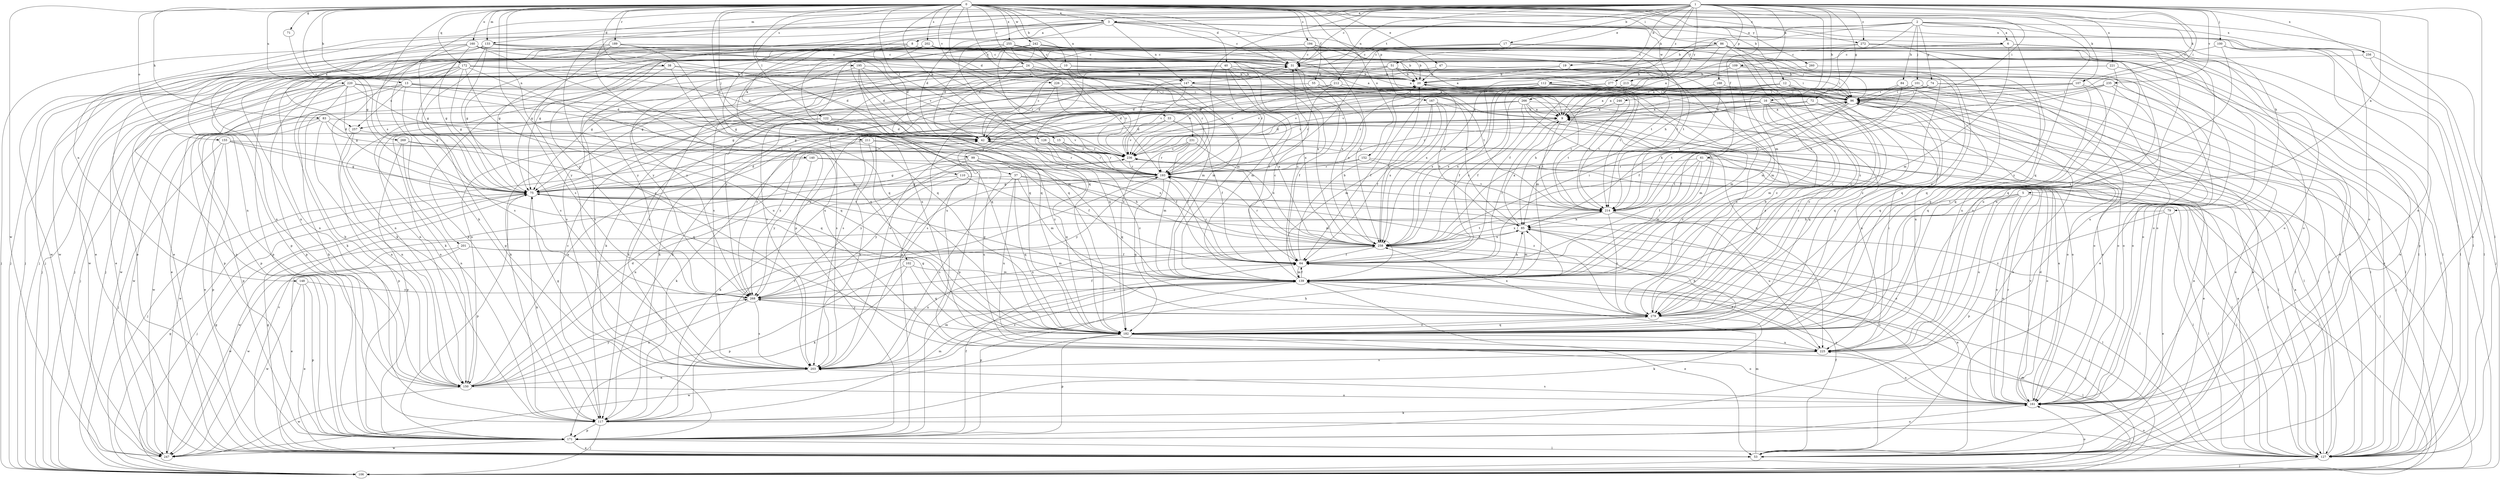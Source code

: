 strict digraph  {
0;
1;
2;
3;
5;
6;
8;
9;
10;
12;
13;
15;
16;
17;
19;
20;
24;
31;
33;
37;
38;
40;
42;
47;
51;
53;
55;
61;
64;
71;
72;
74;
75;
79;
83;
84;
85;
86;
96;
99;
100;
101;
102;
106;
107;
109;
110;
112;
117;
122;
126;
127;
133;
139;
140;
147;
148;
150;
152;
155;
160;
161;
167;
168;
171;
172;
182;
189;
193;
194;
195;
201;
202;
203;
211;
212;
213;
214;
220;
221;
225;
226;
231;
235;
236;
242;
246;
247;
255;
256;
257;
258;
260;
266;
268;
269;
272;
277;
279;
0 -> 3  [label=a];
0 -> 10  [label=b];
0 -> 12  [label=b];
0 -> 13  [label=b];
0 -> 15  [label=b];
0 -> 24  [label=c];
0 -> 31  [label=c];
0 -> 33  [label=d];
0 -> 37  [label=d];
0 -> 38  [label=d];
0 -> 40  [label=d];
0 -> 47  [label=e];
0 -> 55  [label=f];
0 -> 71  [label=g];
0 -> 79  [label=h];
0 -> 83  [label=h];
0 -> 86  [label=i];
0 -> 96  [label=i];
0 -> 99  [label=j];
0 -> 107  [label=k];
0 -> 122  [label=l];
0 -> 126  [label=l];
0 -> 127  [label=l];
0 -> 133  [label=m];
0 -> 140  [label=n];
0 -> 147  [label=n];
0 -> 152  [label=o];
0 -> 155  [label=o];
0 -> 160  [label=o];
0 -> 167  [label=p];
0 -> 172  [label=q];
0 -> 182  [label=q];
0 -> 189  [label=r];
0 -> 194  [label=s];
0 -> 195  [label=s];
0 -> 201  [label=s];
0 -> 202  [label=s];
0 -> 203  [label=s];
0 -> 220  [label=u];
0 -> 226  [label=v];
0 -> 231  [label=v];
0 -> 242  [label=w];
0 -> 246  [label=w];
0 -> 247  [label=w];
0 -> 255  [label=x];
0 -> 260  [label=y];
0 -> 269  [label=z];
0 -> 272  [label=z];
1 -> 3  [label=a];
1 -> 5  [label=a];
1 -> 16  [label=b];
1 -> 17  [label=b];
1 -> 19  [label=b];
1 -> 31  [label=c];
1 -> 51  [label=e];
1 -> 53  [label=e];
1 -> 61  [label=f];
1 -> 72  [label=g];
1 -> 96  [label=i];
1 -> 100  [label=j];
1 -> 107  [label=k];
1 -> 109  [label=k];
1 -> 110  [label=k];
1 -> 112  [label=k];
1 -> 117  [label=k];
1 -> 133  [label=m];
1 -> 139  [label=m];
1 -> 147  [label=n];
1 -> 161  [label=o];
1 -> 168  [label=p];
1 -> 171  [label=p];
1 -> 193  [label=r];
1 -> 203  [label=s];
1 -> 211  [label=t];
1 -> 212  [label=t];
1 -> 221  [label=u];
1 -> 235  [label=v];
1 -> 256  [label=x];
1 -> 266  [label=y];
1 -> 272  [label=z];
1 -> 277  [label=z];
2 -> 6  [label=a];
2 -> 20  [label=b];
2 -> 42  [label=d];
2 -> 74  [label=g];
2 -> 84  [label=h];
2 -> 85  [label=h];
2 -> 101  [label=j];
2 -> 161  [label=o];
2 -> 213  [label=t];
2 -> 256  [label=x];
2 -> 279  [label=z];
3 -> 6  [label=a];
3 -> 8  [label=a];
3 -> 31  [label=c];
3 -> 102  [label=j];
3 -> 127  [label=l];
3 -> 147  [label=n];
3 -> 148  [label=n];
3 -> 150  [label=n];
3 -> 182  [label=q];
3 -> 213  [label=t];
3 -> 256  [label=x];
3 -> 257  [label=x];
3 -> 268  [label=y];
3 -> 279  [label=z];
5 -> 127  [label=l];
5 -> 161  [label=o];
5 -> 171  [label=p];
5 -> 214  [label=t];
5 -> 225  [label=u];
5 -> 247  [label=w];
6 -> 31  [label=c];
6 -> 117  [label=k];
6 -> 139  [label=m];
6 -> 161  [label=o];
6 -> 182  [label=q];
6 -> 225  [label=u];
8 -> 9  [label=a];
8 -> 31  [label=c];
8 -> 42  [label=d];
8 -> 106  [label=j];
8 -> 150  [label=n];
8 -> 161  [label=o];
8 -> 214  [label=t];
8 -> 247  [label=w];
8 -> 268  [label=y];
9 -> 42  [label=d];
9 -> 64  [label=f];
9 -> 214  [label=t];
9 -> 268  [label=y];
10 -> 20  [label=b];
10 -> 96  [label=i];
10 -> 106  [label=j];
10 -> 139  [label=m];
10 -> 236  [label=v];
12 -> 9  [label=a];
12 -> 53  [label=e];
12 -> 64  [label=f];
12 -> 85  [label=h];
12 -> 96  [label=i];
12 -> 150  [label=n];
12 -> 161  [label=o];
12 -> 182  [label=q];
13 -> 42  [label=d];
13 -> 53  [label=e];
13 -> 75  [label=g];
13 -> 96  [label=i];
13 -> 171  [label=p];
13 -> 193  [label=r];
13 -> 257  [label=x];
15 -> 64  [label=f];
15 -> 193  [label=r];
15 -> 236  [label=v];
16 -> 9  [label=a];
16 -> 106  [label=j];
16 -> 139  [label=m];
16 -> 161  [label=o];
16 -> 171  [label=p];
16 -> 193  [label=r];
16 -> 225  [label=u];
16 -> 257  [label=x];
16 -> 279  [label=z];
17 -> 31  [label=c];
17 -> 161  [label=o];
17 -> 193  [label=r];
17 -> 268  [label=y];
17 -> 279  [label=z];
19 -> 20  [label=b];
19 -> 139  [label=m];
19 -> 171  [label=p];
20 -> 96  [label=i];
20 -> 117  [label=k];
20 -> 214  [label=t];
20 -> 279  [label=z];
24 -> 20  [label=b];
24 -> 85  [label=h];
24 -> 117  [label=k];
24 -> 161  [label=o];
24 -> 171  [label=p];
24 -> 193  [label=r];
24 -> 203  [label=s];
31 -> 20  [label=b];
31 -> 53  [label=e];
31 -> 117  [label=k];
31 -> 150  [label=n];
31 -> 182  [label=q];
31 -> 225  [label=u];
31 -> 258  [label=x];
33 -> 42  [label=d];
33 -> 64  [label=f];
33 -> 127  [label=l];
33 -> 236  [label=v];
37 -> 75  [label=g];
37 -> 85  [label=h];
37 -> 139  [label=m];
37 -> 182  [label=q];
37 -> 203  [label=s];
37 -> 225  [label=u];
37 -> 279  [label=z];
38 -> 20  [label=b];
38 -> 42  [label=d];
38 -> 53  [label=e];
38 -> 203  [label=s];
38 -> 225  [label=u];
40 -> 9  [label=a];
40 -> 20  [label=b];
40 -> 64  [label=f];
40 -> 117  [label=k];
40 -> 139  [label=m];
40 -> 171  [label=p];
40 -> 193  [label=r];
40 -> 225  [label=u];
40 -> 258  [label=x];
42 -> 31  [label=c];
42 -> 182  [label=q];
42 -> 193  [label=r];
42 -> 236  [label=v];
47 -> 20  [label=b];
47 -> 106  [label=j];
47 -> 279  [label=z];
51 -> 20  [label=b];
51 -> 75  [label=g];
51 -> 96  [label=i];
51 -> 203  [label=s];
51 -> 214  [label=t];
51 -> 258  [label=x];
51 -> 268  [label=y];
53 -> 64  [label=f];
53 -> 75  [label=g];
53 -> 139  [label=m];
53 -> 236  [label=v];
55 -> 64  [label=f];
55 -> 75  [label=g];
55 -> 96  [label=i];
55 -> 117  [label=k];
55 -> 214  [label=t];
61 -> 64  [label=f];
61 -> 106  [label=j];
61 -> 139  [label=m];
61 -> 161  [label=o];
61 -> 193  [label=r];
61 -> 214  [label=t];
64 -> 20  [label=b];
64 -> 31  [label=c];
64 -> 139  [label=m];
64 -> 193  [label=r];
71 -> 75  [label=g];
72 -> 9  [label=a];
72 -> 182  [label=q];
72 -> 236  [label=v];
72 -> 279  [label=z];
74 -> 75  [label=g];
74 -> 96  [label=i];
74 -> 127  [label=l];
74 -> 161  [label=o];
74 -> 203  [label=s];
75 -> 42  [label=d];
75 -> 96  [label=i];
75 -> 106  [label=j];
75 -> 117  [label=k];
75 -> 127  [label=l];
75 -> 161  [label=o];
75 -> 171  [label=p];
75 -> 214  [label=t];
79 -> 53  [label=e];
79 -> 85  [label=h];
79 -> 127  [label=l];
79 -> 279  [label=z];
83 -> 42  [label=d];
83 -> 127  [label=l];
83 -> 150  [label=n];
83 -> 171  [label=p];
83 -> 182  [label=q];
83 -> 247  [label=w];
84 -> 85  [label=h];
84 -> 96  [label=i];
84 -> 182  [label=q];
84 -> 214  [label=t];
85 -> 9  [label=a];
85 -> 53  [label=e];
85 -> 127  [label=l];
85 -> 139  [label=m];
85 -> 258  [label=x];
86 -> 9  [label=a];
86 -> 31  [label=c];
86 -> 53  [label=e];
86 -> 75  [label=g];
86 -> 127  [label=l];
86 -> 161  [label=o];
86 -> 182  [label=q];
86 -> 203  [label=s];
86 -> 225  [label=u];
86 -> 258  [label=x];
86 -> 268  [label=y];
86 -> 279  [label=z];
96 -> 9  [label=a];
96 -> 53  [label=e];
96 -> 64  [label=f];
96 -> 106  [label=j];
96 -> 127  [label=l];
96 -> 161  [label=o];
96 -> 214  [label=t];
96 -> 268  [label=y];
99 -> 64  [label=f];
99 -> 75  [label=g];
99 -> 193  [label=r];
99 -> 225  [label=u];
99 -> 258  [label=x];
99 -> 268  [label=y];
100 -> 31  [label=c];
100 -> 127  [label=l];
100 -> 171  [label=p];
100 -> 279  [label=z];
101 -> 53  [label=e];
101 -> 96  [label=i];
101 -> 161  [label=o];
101 -> 193  [label=r];
101 -> 203  [label=s];
101 -> 214  [label=t];
102 -> 117  [label=k];
102 -> 139  [label=m];
102 -> 171  [label=p];
102 -> 182  [label=q];
106 -> 9  [label=a];
106 -> 75  [label=g];
106 -> 139  [label=m];
106 -> 161  [label=o];
107 -> 96  [label=i];
107 -> 127  [label=l];
107 -> 182  [label=q];
107 -> 236  [label=v];
107 -> 258  [label=x];
109 -> 9  [label=a];
109 -> 20  [label=b];
109 -> 75  [label=g];
109 -> 139  [label=m];
109 -> 182  [label=q];
109 -> 279  [label=z];
110 -> 75  [label=g];
110 -> 106  [label=j];
110 -> 139  [label=m];
110 -> 268  [label=y];
112 -> 42  [label=d];
112 -> 64  [label=f];
112 -> 96  [label=i];
112 -> 214  [label=t];
112 -> 236  [label=v];
112 -> 258  [label=x];
112 -> 279  [label=z];
117 -> 31  [label=c];
117 -> 106  [label=j];
117 -> 127  [label=l];
117 -> 139  [label=m];
117 -> 171  [label=p];
122 -> 42  [label=d];
122 -> 53  [label=e];
122 -> 150  [label=n];
122 -> 236  [label=v];
122 -> 279  [label=z];
126 -> 64  [label=f];
126 -> 193  [label=r];
126 -> 236  [label=v];
126 -> 279  [label=z];
127 -> 9  [label=a];
127 -> 31  [label=c];
127 -> 96  [label=i];
127 -> 106  [label=j];
127 -> 161  [label=o];
133 -> 31  [label=c];
133 -> 75  [label=g];
133 -> 171  [label=p];
133 -> 182  [label=q];
133 -> 203  [label=s];
133 -> 247  [label=w];
133 -> 258  [label=x];
139 -> 31  [label=c];
139 -> 53  [label=e];
139 -> 64  [label=f];
139 -> 75  [label=g];
139 -> 85  [label=h];
139 -> 106  [label=j];
139 -> 161  [label=o];
139 -> 171  [label=p];
139 -> 203  [label=s];
139 -> 268  [label=y];
140 -> 106  [label=j];
140 -> 127  [label=l];
140 -> 193  [label=r];
140 -> 268  [label=y];
147 -> 96  [label=i];
147 -> 117  [label=k];
147 -> 150  [label=n];
147 -> 225  [label=u];
147 -> 236  [label=v];
147 -> 258  [label=x];
148 -> 53  [label=e];
148 -> 171  [label=p];
148 -> 247  [label=w];
148 -> 268  [label=y];
150 -> 9  [label=a];
150 -> 20  [label=b];
150 -> 42  [label=d];
150 -> 161  [label=o];
150 -> 193  [label=r];
150 -> 247  [label=w];
150 -> 268  [label=y];
152 -> 117  [label=k];
152 -> 127  [label=l];
152 -> 193  [label=r];
152 -> 214  [label=t];
155 -> 75  [label=g];
155 -> 106  [label=j];
155 -> 171  [label=p];
155 -> 182  [label=q];
155 -> 236  [label=v];
155 -> 247  [label=w];
160 -> 31  [label=c];
160 -> 53  [label=e];
160 -> 96  [label=i];
160 -> 106  [label=j];
160 -> 117  [label=k];
160 -> 182  [label=q];
160 -> 193  [label=r];
160 -> 203  [label=s];
161 -> 9  [label=a];
161 -> 42  [label=d];
161 -> 117  [label=k];
161 -> 193  [label=r];
161 -> 203  [label=s];
161 -> 225  [label=u];
161 -> 236  [label=v];
167 -> 9  [label=a];
167 -> 64  [label=f];
167 -> 85  [label=h];
167 -> 139  [label=m];
167 -> 258  [label=x];
168 -> 9  [label=a];
168 -> 96  [label=i];
168 -> 214  [label=t];
171 -> 53  [label=e];
171 -> 64  [label=f];
171 -> 127  [label=l];
171 -> 161  [label=o];
171 -> 247  [label=w];
172 -> 20  [label=b];
172 -> 42  [label=d];
172 -> 75  [label=g];
172 -> 106  [label=j];
172 -> 150  [label=n];
172 -> 171  [label=p];
172 -> 182  [label=q];
172 -> 214  [label=t];
172 -> 225  [label=u];
172 -> 247  [label=w];
182 -> 75  [label=g];
182 -> 85  [label=h];
182 -> 96  [label=i];
182 -> 127  [label=l];
182 -> 161  [label=o];
182 -> 171  [label=p];
182 -> 225  [label=u];
182 -> 247  [label=w];
182 -> 279  [label=z];
189 -> 31  [label=c];
189 -> 75  [label=g];
189 -> 106  [label=j];
189 -> 182  [label=q];
189 -> 214  [label=t];
189 -> 236  [label=v];
189 -> 268  [label=y];
193 -> 75  [label=g];
193 -> 117  [label=k];
193 -> 161  [label=o];
193 -> 182  [label=q];
193 -> 268  [label=y];
194 -> 9  [label=a];
194 -> 20  [label=b];
194 -> 31  [label=c];
194 -> 53  [label=e];
194 -> 75  [label=g];
194 -> 106  [label=j];
194 -> 258  [label=x];
194 -> 279  [label=z];
195 -> 20  [label=b];
195 -> 42  [label=d];
195 -> 139  [label=m];
195 -> 182  [label=q];
195 -> 193  [label=r];
195 -> 203  [label=s];
201 -> 53  [label=e];
201 -> 64  [label=f];
201 -> 139  [label=m];
201 -> 247  [label=w];
202 -> 31  [label=c];
202 -> 53  [label=e];
202 -> 127  [label=l];
202 -> 171  [label=p];
202 -> 182  [label=q];
202 -> 214  [label=t];
203 -> 75  [label=g];
203 -> 85  [label=h];
203 -> 139  [label=m];
203 -> 150  [label=n];
203 -> 258  [label=x];
211 -> 53  [label=e];
211 -> 117  [label=k];
211 -> 203  [label=s];
211 -> 236  [label=v];
212 -> 53  [label=e];
212 -> 96  [label=i];
212 -> 117  [label=k];
212 -> 139  [label=m];
212 -> 193  [label=r];
212 -> 203  [label=s];
212 -> 236  [label=v];
213 -> 42  [label=d];
213 -> 64  [label=f];
213 -> 96  [label=i];
213 -> 139  [label=m];
213 -> 161  [label=o];
213 -> 236  [label=v];
214 -> 85  [label=h];
214 -> 127  [label=l];
214 -> 193  [label=r];
214 -> 225  [label=u];
214 -> 258  [label=x];
214 -> 279  [label=z];
220 -> 75  [label=g];
220 -> 96  [label=i];
220 -> 106  [label=j];
220 -> 117  [label=k];
220 -> 127  [label=l];
220 -> 139  [label=m];
220 -> 171  [label=p];
220 -> 182  [label=q];
220 -> 247  [label=w];
221 -> 20  [label=b];
221 -> 75  [label=g];
221 -> 127  [label=l];
221 -> 182  [label=q];
225 -> 64  [label=f];
225 -> 96  [label=i];
225 -> 203  [label=s];
226 -> 42  [label=d];
226 -> 96  [label=i];
226 -> 236  [label=v];
231 -> 139  [label=m];
231 -> 182  [label=q];
231 -> 193  [label=r];
231 -> 236  [label=v];
231 -> 258  [label=x];
235 -> 64  [label=f];
235 -> 96  [label=i];
235 -> 127  [label=l];
235 -> 225  [label=u];
235 -> 258  [label=x];
236 -> 31  [label=c];
236 -> 150  [label=n];
236 -> 193  [label=r];
242 -> 9  [label=a];
242 -> 20  [label=b];
242 -> 31  [label=c];
242 -> 42  [label=d];
242 -> 127  [label=l];
242 -> 150  [label=n];
242 -> 182  [label=q];
242 -> 193  [label=r];
242 -> 225  [label=u];
246 -> 9  [label=a];
246 -> 214  [label=t];
247 -> 75  [label=g];
255 -> 31  [label=c];
255 -> 42  [label=d];
255 -> 75  [label=g];
255 -> 96  [label=i];
255 -> 106  [label=j];
255 -> 139  [label=m];
255 -> 193  [label=r];
255 -> 258  [label=x];
256 -> 64  [label=f];
256 -> 106  [label=j];
256 -> 127  [label=l];
257 -> 150  [label=n];
257 -> 171  [label=p];
257 -> 279  [label=z];
258 -> 20  [label=b];
258 -> 64  [label=f];
258 -> 85  [label=h];
258 -> 96  [label=i];
258 -> 106  [label=j];
258 -> 161  [label=o];
258 -> 193  [label=r];
258 -> 214  [label=t];
258 -> 236  [label=v];
258 -> 247  [label=w];
260 -> 20  [label=b];
260 -> 225  [label=u];
266 -> 9  [label=a];
266 -> 42  [label=d];
266 -> 139  [label=m];
266 -> 161  [label=o];
266 -> 225  [label=u];
266 -> 247  [label=w];
266 -> 258  [label=x];
266 -> 268  [label=y];
268 -> 64  [label=f];
268 -> 150  [label=n];
268 -> 203  [label=s];
268 -> 258  [label=x];
268 -> 279  [label=z];
269 -> 150  [label=n];
269 -> 171  [label=p];
269 -> 236  [label=v];
269 -> 258  [label=x];
272 -> 31  [label=c];
272 -> 53  [label=e];
272 -> 75  [label=g];
272 -> 106  [label=j];
272 -> 182  [label=q];
277 -> 96  [label=i];
277 -> 127  [label=l];
277 -> 203  [label=s];
277 -> 236  [label=v];
277 -> 258  [label=x];
279 -> 20  [label=b];
279 -> 117  [label=k];
279 -> 182  [label=q];
279 -> 258  [label=x];
279 -> 268  [label=y];
}

